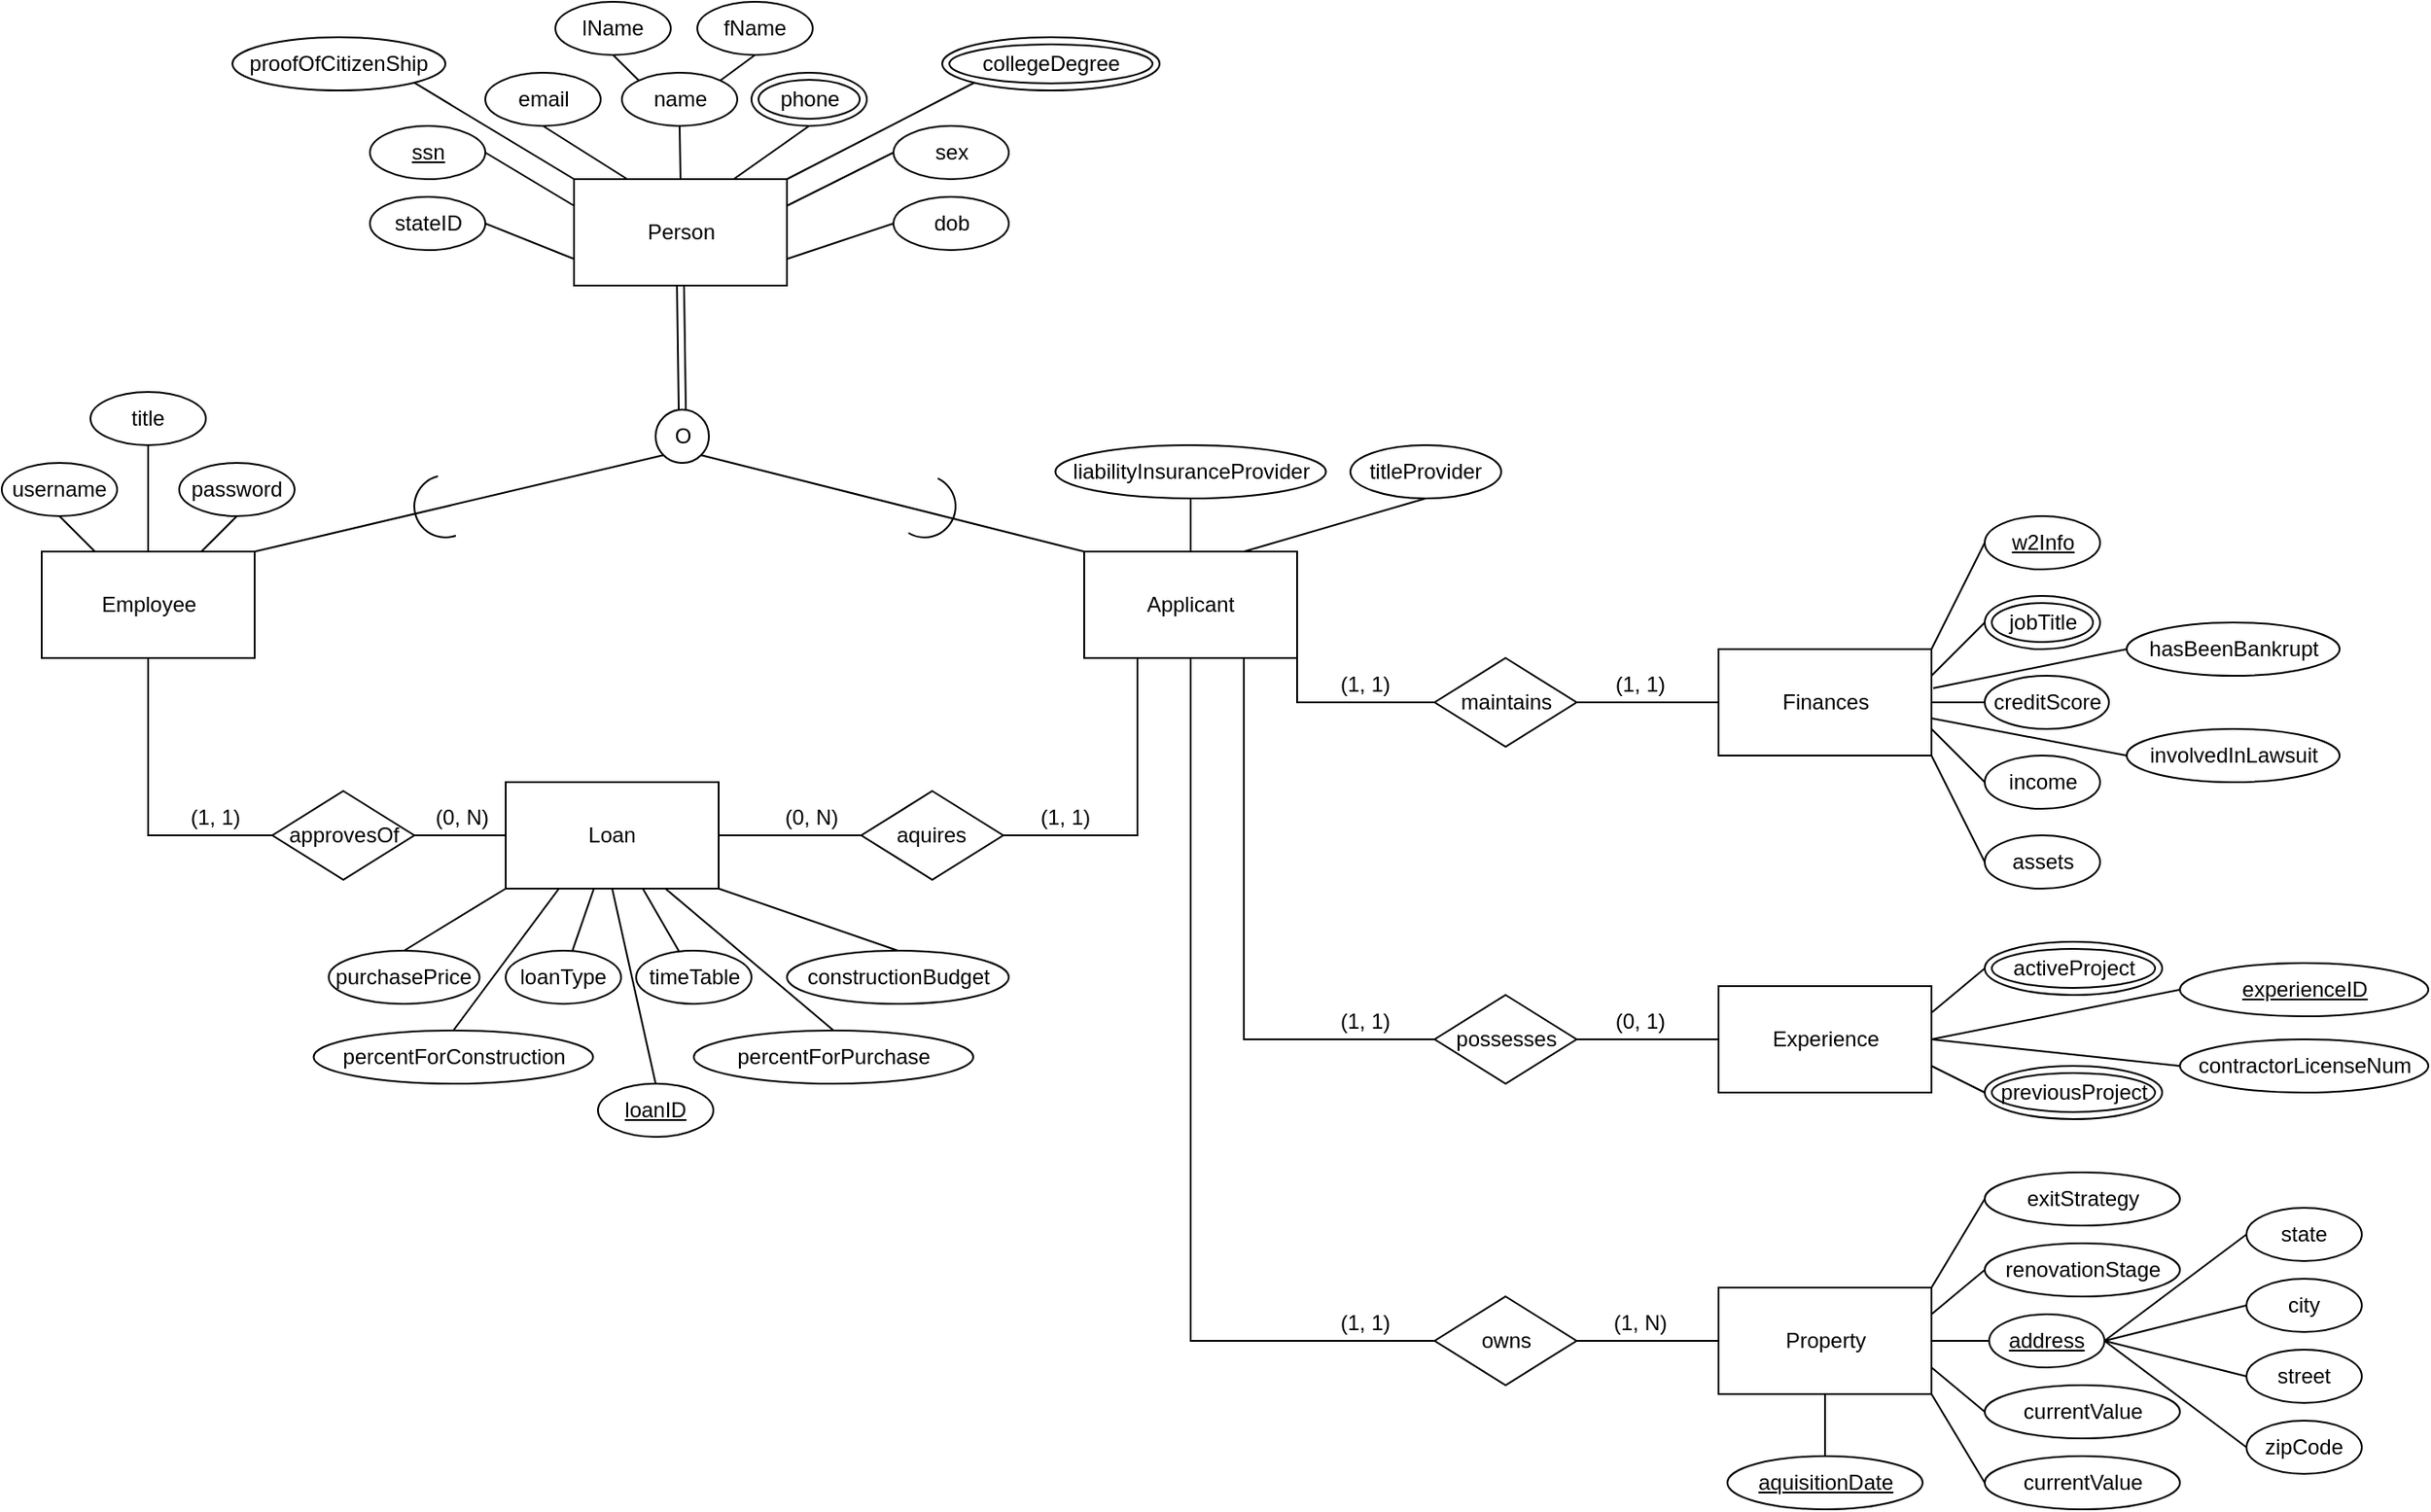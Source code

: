 <mxfile version="12.6.5" type="device"><diagram id="0ISIV3tAQ-4SLGQ3nrtp" name="Page-1"><mxGraphModel dx="1502" dy="636" grid="1" gridSize="10" guides="1" tooltips="1" connect="1" arrows="1" fold="1" page="0" pageScale="1" pageWidth="850" pageHeight="1100" math="0" shadow="0"><root><mxCell id="0"/><mxCell id="1" parent="0"/><mxCell id="agt875AU793dhw9RPPnw-32" style="edgeStyle=none;rounded=0;orthogonalLoop=1;jettySize=auto;html=1;exitX=0.5;exitY=1;exitDx=0;exitDy=0;entryX=0.5;entryY=0;entryDx=0;entryDy=0;endArrow=none;endFill=0;shape=link;" parent="1" source="agt875AU793dhw9RPPnw-1" target="agt875AU793dhw9RPPnw-30" edge="1"><mxGeometry relative="1" as="geometry"/></mxCell><mxCell id="agt875AU793dhw9RPPnw-1" value="Person" style="rounded=0;whiteSpace=wrap;html=1;" parent="1" vertex="1"><mxGeometry x="202.5" y="190" width="120" height="60" as="geometry"/></mxCell><mxCell id="agt875AU793dhw9RPPnw-6" style="rounded=0;orthogonalLoop=1;jettySize=auto;html=1;exitX=0.5;exitY=1;exitDx=0;exitDy=0;entryX=0.5;entryY=0;entryDx=0;entryDy=0;endArrow=none;endFill=0;" parent="1" source="agt875AU793dhw9RPPnw-2" target="agt875AU793dhw9RPPnw-1" edge="1"><mxGeometry relative="1" as="geometry"/></mxCell><mxCell id="agt875AU793dhw9RPPnw-2" value="name" style="ellipse;whiteSpace=wrap;html=1;" parent="1" vertex="1"><mxGeometry x="229.5" y="130" width="65" height="30" as="geometry"/></mxCell><mxCell id="agt875AU793dhw9RPPnw-8" style="edgeStyle=none;rounded=0;orthogonalLoop=1;jettySize=auto;html=1;exitX=0.5;exitY=1;exitDx=0;exitDy=0;entryX=1;entryY=0;entryDx=0;entryDy=0;endArrow=none;endFill=0;" parent="1" source="agt875AU793dhw9RPPnw-3" target="agt875AU793dhw9RPPnw-2" edge="1"><mxGeometry relative="1" as="geometry"/></mxCell><mxCell id="agt875AU793dhw9RPPnw-3" value="fName" style="ellipse;whiteSpace=wrap;html=1;" parent="1" vertex="1"><mxGeometry x="272" y="90" width="65" height="30" as="geometry"/></mxCell><mxCell id="agt875AU793dhw9RPPnw-7" style="edgeStyle=none;rounded=0;orthogonalLoop=1;jettySize=auto;html=1;exitX=0.5;exitY=1;exitDx=0;exitDy=0;entryX=0;entryY=0;entryDx=0;entryDy=0;endArrow=none;endFill=0;" parent="1" source="agt875AU793dhw9RPPnw-5" target="agt875AU793dhw9RPPnw-2" edge="1"><mxGeometry relative="1" as="geometry"/></mxCell><mxCell id="agt875AU793dhw9RPPnw-5" value="lName" style="ellipse;whiteSpace=wrap;html=1;" parent="1" vertex="1"><mxGeometry x="192" y="90" width="65" height="30" as="geometry"/></mxCell><mxCell id="agt875AU793dhw9RPPnw-24" style="edgeStyle=none;rounded=0;orthogonalLoop=1;jettySize=auto;html=1;exitX=0.5;exitY=1;exitDx=0;exitDy=0;entryX=0.25;entryY=0;entryDx=0;entryDy=0;endArrow=none;endFill=0;" parent="1" source="agt875AU793dhw9RPPnw-9" target="agt875AU793dhw9RPPnw-1" edge="1"><mxGeometry relative="1" as="geometry"/></mxCell><mxCell id="agt875AU793dhw9RPPnw-9" value="email" style="ellipse;whiteSpace=wrap;html=1;" parent="1" vertex="1"><mxGeometry x="152.5" y="130" width="65" height="30" as="geometry"/></mxCell><mxCell id="agt875AU793dhw9RPPnw-23" style="edgeStyle=none;rounded=0;orthogonalLoop=1;jettySize=auto;html=1;exitX=0.5;exitY=1;exitDx=0;exitDy=0;entryX=0.75;entryY=0;entryDx=0;entryDy=0;endArrow=none;endFill=0;" parent="1" source="agt875AU793dhw9RPPnw-10" target="agt875AU793dhw9RPPnw-1" edge="1"><mxGeometry relative="1" as="geometry"/></mxCell><mxCell id="agt875AU793dhw9RPPnw-10" value="phone" style="ellipse;shape=doubleEllipse;whiteSpace=wrap;html=1;" parent="1" vertex="1"><mxGeometry x="302.5" y="130" width="65" height="30" as="geometry"/></mxCell><mxCell id="agt875AU793dhw9RPPnw-27" style="edgeStyle=none;rounded=0;orthogonalLoop=1;jettySize=auto;html=1;exitX=0;exitY=0.5;exitDx=0;exitDy=0;entryX=1;entryY=0.25;entryDx=0;entryDy=0;endArrow=none;endFill=0;" parent="1" source="agt875AU793dhw9RPPnw-11" target="agt875AU793dhw9RPPnw-1" edge="1"><mxGeometry relative="1" as="geometry"/></mxCell><mxCell id="agt875AU793dhw9RPPnw-11" value="sex" style="ellipse;whiteSpace=wrap;html=1;" parent="1" vertex="1"><mxGeometry x="382.5" y="160" width="65" height="30" as="geometry"/></mxCell><mxCell id="agt875AU793dhw9RPPnw-25" style="edgeStyle=none;rounded=0;orthogonalLoop=1;jettySize=auto;html=1;exitX=1;exitY=0.5;exitDx=0;exitDy=0;entryX=0;entryY=0.25;entryDx=0;entryDy=0;endArrow=none;endFill=0;" parent="1" source="agt875AU793dhw9RPPnw-13" target="agt875AU793dhw9RPPnw-1" edge="1"><mxGeometry relative="1" as="geometry"/></mxCell><mxCell id="agt875AU793dhw9RPPnw-13" value="&lt;u&gt;ssn&lt;/u&gt;" style="ellipse;whiteSpace=wrap;html=1;" parent="1" vertex="1"><mxGeometry x="87.5" y="160" width="65" height="30" as="geometry"/></mxCell><mxCell id="agt875AU793dhw9RPPnw-26" style="edgeStyle=none;rounded=0;orthogonalLoop=1;jettySize=auto;html=1;exitX=1;exitY=0.5;exitDx=0;exitDy=0;entryX=0;entryY=0.75;entryDx=0;entryDy=0;endArrow=none;endFill=0;" parent="1" source="agt875AU793dhw9RPPnw-14" target="agt875AU793dhw9RPPnw-1" edge="1"><mxGeometry relative="1" as="geometry"/></mxCell><mxCell id="agt875AU793dhw9RPPnw-14" value="stateID" style="ellipse;whiteSpace=wrap;html=1;" parent="1" vertex="1"><mxGeometry x="87.5" y="200" width="65" height="30" as="geometry"/></mxCell><mxCell id="agt875AU793dhw9RPPnw-28" style="edgeStyle=none;rounded=0;orthogonalLoop=1;jettySize=auto;html=1;exitX=0;exitY=0.5;exitDx=0;exitDy=0;entryX=1;entryY=0.75;entryDx=0;entryDy=0;endArrow=none;endFill=0;" parent="1" source="agt875AU793dhw9RPPnw-17" target="agt875AU793dhw9RPPnw-1" edge="1"><mxGeometry relative="1" as="geometry"/></mxCell><mxCell id="agt875AU793dhw9RPPnw-17" value="dob" style="ellipse;whiteSpace=wrap;html=1;" parent="1" vertex="1"><mxGeometry x="382.5" y="200" width="65" height="30" as="geometry"/></mxCell><mxCell id="agt875AU793dhw9RPPnw-21" style="edgeStyle=none;rounded=0;orthogonalLoop=1;jettySize=auto;html=1;exitX=1;exitY=1;exitDx=0;exitDy=0;entryX=0;entryY=0;entryDx=0;entryDy=0;endArrow=none;endFill=0;" parent="1" source="agt875AU793dhw9RPPnw-18" target="agt875AU793dhw9RPPnw-1" edge="1"><mxGeometry relative="1" as="geometry"/></mxCell><mxCell id="agt875AU793dhw9RPPnw-18" value="proofOfCitizenShip" style="ellipse;whiteSpace=wrap;html=1;" parent="1" vertex="1"><mxGeometry x="10" y="110" width="120" height="30" as="geometry"/></mxCell><mxCell id="agt875AU793dhw9RPPnw-22" style="edgeStyle=none;rounded=0;orthogonalLoop=1;jettySize=auto;html=1;exitX=0;exitY=1;exitDx=0;exitDy=0;entryX=1;entryY=0;entryDx=0;entryDy=0;endArrow=none;endFill=0;" parent="1" source="agt875AU793dhw9RPPnw-19" target="agt875AU793dhw9RPPnw-1" edge="1"><mxGeometry relative="1" as="geometry"/></mxCell><mxCell id="agt875AU793dhw9RPPnw-19" value="collegeDegree" style="ellipse;shape=doubleEllipse;whiteSpace=wrap;html=1;" parent="1" vertex="1"><mxGeometry x="410" y="110" width="122.5" height="30" as="geometry"/></mxCell><mxCell id="agt875AU793dhw9RPPnw-35" style="edgeStyle=none;rounded=0;orthogonalLoop=1;jettySize=auto;html=1;exitX=0;exitY=1;exitDx=0;exitDy=0;entryX=1;entryY=0;entryDx=0;entryDy=0;endArrow=none;endFill=0;" parent="1" source="agt875AU793dhw9RPPnw-30" target="agt875AU793dhw9RPPnw-34" edge="1"><mxGeometry relative="1" as="geometry"/></mxCell><mxCell id="agt875AU793dhw9RPPnw-36" style="edgeStyle=none;rounded=0;orthogonalLoop=1;jettySize=auto;html=1;exitX=1;exitY=1;exitDx=0;exitDy=0;entryX=0;entryY=0;entryDx=0;entryDy=0;endArrow=none;endFill=0;" parent="1" source="agt875AU793dhw9RPPnw-30" target="agt875AU793dhw9RPPnw-33" edge="1"><mxGeometry relative="1" as="geometry"/></mxCell><mxCell id="agt875AU793dhw9RPPnw-30" value="O" style="ellipse;whiteSpace=wrap;html=1;aspect=fixed;" parent="1" vertex="1"><mxGeometry x="248.5" y="320" width="30" height="30" as="geometry"/></mxCell><mxCell id="agt875AU793dhw9RPPnw-80" style="edgeStyle=orthogonalEdgeStyle;rounded=0;orthogonalLoop=1;jettySize=auto;html=1;exitX=1;exitY=1;exitDx=0;exitDy=0;entryX=0;entryY=0.5;entryDx=0;entryDy=0;endArrow=none;endFill=0;" parent="1" source="agt875AU793dhw9RPPnw-33" target="agt875AU793dhw9RPPnw-56" edge="1"><mxGeometry relative="1" as="geometry"/></mxCell><mxCell id="agt875AU793dhw9RPPnw-81" style="edgeStyle=orthogonalEdgeStyle;rounded=0;orthogonalLoop=1;jettySize=auto;html=1;exitX=0.75;exitY=1;exitDx=0;exitDy=0;entryX=0;entryY=0.5;entryDx=0;entryDy=0;endArrow=none;endFill=0;" parent="1" source="agt875AU793dhw9RPPnw-33" target="agt875AU793dhw9RPPnw-67" edge="1"><mxGeometry relative="1" as="geometry"/></mxCell><mxCell id="agt875AU793dhw9RPPnw-82" style="edgeStyle=orthogonalEdgeStyle;rounded=0;orthogonalLoop=1;jettySize=auto;html=1;exitX=0.5;exitY=1;exitDx=0;exitDy=0;entryX=0;entryY=0.5;entryDx=0;entryDy=0;endArrow=none;endFill=0;" parent="1" source="agt875AU793dhw9RPPnw-33" target="agt875AU793dhw9RPPnw-68" edge="1"><mxGeometry relative="1" as="geometry"/></mxCell><mxCell id="agt875AU793dhw9RPPnw-33" value="Applicant" style="rounded=0;whiteSpace=wrap;html=1;" parent="1" vertex="1"><mxGeometry x="490" y="400" width="120" height="60" as="geometry"/></mxCell><mxCell id="KtansRr-cqI1GEoXaeTs-135" style="edgeStyle=orthogonalEdgeStyle;rounded=0;orthogonalLoop=1;jettySize=auto;html=1;exitX=0.5;exitY=1;exitDx=0;exitDy=0;entryX=0;entryY=0.5;entryDx=0;entryDy=0;endArrow=none;endFill=0;" edge="1" parent="1" source="agt875AU793dhw9RPPnw-34" target="KtansRr-cqI1GEoXaeTs-54"><mxGeometry relative="1" as="geometry"/></mxCell><mxCell id="agt875AU793dhw9RPPnw-34" value="Employee" style="rounded=0;whiteSpace=wrap;html=1;" parent="1" vertex="1"><mxGeometry x="-97.5" y="400" width="120" height="60" as="geometry"/></mxCell><mxCell id="agt875AU793dhw9RPPnw-47" style="edgeStyle=none;rounded=0;orthogonalLoop=1;jettySize=auto;html=1;exitX=0.5;exitY=1;exitDx=0;exitDy=0;entryX=0.25;entryY=0;entryDx=0;entryDy=0;endArrow=none;endFill=0;" parent="1" source="agt875AU793dhw9RPPnw-45" target="agt875AU793dhw9RPPnw-34" edge="1"><mxGeometry relative="1" as="geometry"/></mxCell><mxCell id="agt875AU793dhw9RPPnw-45" value="username" style="ellipse;whiteSpace=wrap;html=1;" parent="1" vertex="1"><mxGeometry x="-120" y="350" width="65" height="30" as="geometry"/></mxCell><mxCell id="agt875AU793dhw9RPPnw-48" style="edgeStyle=none;rounded=0;orthogonalLoop=1;jettySize=auto;html=1;exitX=0.5;exitY=1;exitDx=0;exitDy=0;entryX=0.75;entryY=0;entryDx=0;entryDy=0;endArrow=none;endFill=0;" parent="1" source="agt875AU793dhw9RPPnw-46" target="agt875AU793dhw9RPPnw-34" edge="1"><mxGeometry relative="1" as="geometry"/></mxCell><mxCell id="agt875AU793dhw9RPPnw-46" value="password" style="ellipse;whiteSpace=wrap;html=1;" parent="1" vertex="1"><mxGeometry x="-20" y="350" width="65" height="30" as="geometry"/></mxCell><mxCell id="agt875AU793dhw9RPPnw-50" style="edgeStyle=none;rounded=0;orthogonalLoop=1;jettySize=auto;html=1;exitX=0.5;exitY=1;exitDx=0;exitDy=0;entryX=0.5;entryY=0;entryDx=0;entryDy=0;endArrow=none;endFill=0;" parent="1" source="agt875AU793dhw9RPPnw-49" target="agt875AU793dhw9RPPnw-34" edge="1"><mxGeometry relative="1" as="geometry"/></mxCell><mxCell id="agt875AU793dhw9RPPnw-49" value="title" style="ellipse;whiteSpace=wrap;html=1;" parent="1" vertex="1"><mxGeometry x="-70" y="310" width="65" height="30" as="geometry"/></mxCell><mxCell id="agt875AU793dhw9RPPnw-52" value="Finances" style="rounded=0;whiteSpace=wrap;html=1;" parent="1" vertex="1"><mxGeometry x="847.5" y="455" width="120" height="60" as="geometry"/></mxCell><mxCell id="agt875AU793dhw9RPPnw-86" style="rounded=0;orthogonalLoop=1;jettySize=auto;html=1;exitX=1;exitY=0.5;exitDx=0;exitDy=0;entryX=0;entryY=0.5;entryDx=0;entryDy=0;endArrow=none;endFill=0;" parent="1" source="agt875AU793dhw9RPPnw-56" target="agt875AU793dhw9RPPnw-52" edge="1"><mxGeometry relative="1" as="geometry"/></mxCell><mxCell id="agt875AU793dhw9RPPnw-56" value="maintains" style="rhombus;whiteSpace=wrap;html=1;" parent="1" vertex="1"><mxGeometry x="687.5" y="460" width="80" height="50" as="geometry"/></mxCell><mxCell id="agt875AU793dhw9RPPnw-87" style="rounded=0;orthogonalLoop=1;jettySize=auto;html=1;exitX=1;exitY=0.5;exitDx=0;exitDy=0;entryX=0;entryY=0.5;entryDx=0;entryDy=0;endArrow=none;endFill=0;" parent="1" source="agt875AU793dhw9RPPnw-67" target="agt875AU793dhw9RPPnw-71" edge="1"><mxGeometry relative="1" as="geometry"/></mxCell><mxCell id="agt875AU793dhw9RPPnw-67" value="possesses" style="rhombus;whiteSpace=wrap;html=1;" parent="1" vertex="1"><mxGeometry x="687.5" y="650" width="80" height="50" as="geometry"/></mxCell><mxCell id="agt875AU793dhw9RPPnw-88" style="rounded=0;orthogonalLoop=1;jettySize=auto;html=1;exitX=1;exitY=0.5;exitDx=0;exitDy=0;entryX=0;entryY=0.5;entryDx=0;entryDy=0;endArrow=none;endFill=0;" parent="1" source="agt875AU793dhw9RPPnw-68" target="agt875AU793dhw9RPPnw-72" edge="1"><mxGeometry relative="1" as="geometry"/></mxCell><mxCell id="agt875AU793dhw9RPPnw-68" value="owns" style="rhombus;whiteSpace=wrap;html=1;" parent="1" vertex="1"><mxGeometry x="687.5" y="820" width="80" height="50" as="geometry"/></mxCell><mxCell id="KtansRr-cqI1GEoXaeTs-47" style="edgeStyle=orthogonalEdgeStyle;rounded=0;orthogonalLoop=1;jettySize=auto;html=1;exitX=1;exitY=0.5;exitDx=0;exitDy=0;entryX=0.25;entryY=1;entryDx=0;entryDy=0;endArrow=none;endFill=0;" edge="1" parent="1" source="agt875AU793dhw9RPPnw-69" target="agt875AU793dhw9RPPnw-33"><mxGeometry relative="1" as="geometry"/></mxCell><mxCell id="KtansRr-cqI1GEoXaeTs-97" style="edgeStyle=none;rounded=0;orthogonalLoop=1;jettySize=auto;html=1;exitX=0;exitY=0.5;exitDx=0;exitDy=0;entryX=1;entryY=0.5;entryDx=0;entryDy=0;endArrow=none;endFill=0;" edge="1" parent="1" source="agt875AU793dhw9RPPnw-69" target="agt875AU793dhw9RPPnw-73"><mxGeometry relative="1" as="geometry"/></mxCell><mxCell id="agt875AU793dhw9RPPnw-69" value="aquires" style="rhombus;whiteSpace=wrap;html=1;" parent="1" vertex="1"><mxGeometry x="364.38" y="535" width="80" height="50" as="geometry"/></mxCell><mxCell id="agt875AU793dhw9RPPnw-71" value="Experience" style="rounded=0;whiteSpace=wrap;html=1;" parent="1" vertex="1"><mxGeometry x="847.5" y="645" width="120" height="60" as="geometry"/></mxCell><mxCell id="agt875AU793dhw9RPPnw-72" value="Property" style="rounded=0;whiteSpace=wrap;html=1;" parent="1" vertex="1"><mxGeometry x="847.5" y="815" width="120" height="60" as="geometry"/></mxCell><mxCell id="KtansRr-cqI1GEoXaeTs-98" style="edgeStyle=none;rounded=0;orthogonalLoop=1;jettySize=auto;html=1;exitX=0;exitY=0.5;exitDx=0;exitDy=0;entryX=1;entryY=0.5;entryDx=0;entryDy=0;endArrow=none;endFill=0;" edge="1" parent="1" source="agt875AU793dhw9RPPnw-73" target="KtansRr-cqI1GEoXaeTs-54"><mxGeometry relative="1" as="geometry"/></mxCell><mxCell id="agt875AU793dhw9RPPnw-73" value="Loan" style="rounded=0;whiteSpace=wrap;html=1;" parent="1" vertex="1"><mxGeometry x="164" y="530" width="120" height="60" as="geometry"/></mxCell><mxCell id="KtansRr-cqI1GEoXaeTs-12" style="edgeStyle=none;rounded=0;orthogonalLoop=1;jettySize=auto;html=1;exitX=0;exitY=0.5;exitDx=0;exitDy=0;entryX=1;entryY=0.75;entryDx=0;entryDy=0;endArrow=none;endFill=0;" edge="1" parent="1" source="KtansRr-cqI1GEoXaeTs-2" target="agt875AU793dhw9RPPnw-52"><mxGeometry relative="1" as="geometry"/></mxCell><mxCell id="KtansRr-cqI1GEoXaeTs-2" value="income" style="ellipse;whiteSpace=wrap;html=1;" vertex="1" parent="1"><mxGeometry x="997.5" y="515" width="65" height="30" as="geometry"/></mxCell><mxCell id="KtansRr-cqI1GEoXaeTs-11" style="edgeStyle=none;rounded=0;orthogonalLoop=1;jettySize=auto;html=1;exitX=0;exitY=0.5;exitDx=0;exitDy=0;entryX=1;entryY=0.5;entryDx=0;entryDy=0;endArrow=none;endFill=0;" edge="1" parent="1" source="KtansRr-cqI1GEoXaeTs-3" target="agt875AU793dhw9RPPnw-52"><mxGeometry relative="1" as="geometry"/></mxCell><mxCell id="KtansRr-cqI1GEoXaeTs-3" value="creditScore" style="ellipse;whiteSpace=wrap;html=1;" vertex="1" parent="1"><mxGeometry x="997.5" y="470" width="70" height="30" as="geometry"/></mxCell><mxCell id="KtansRr-cqI1GEoXaeTs-9" style="rounded=0;orthogonalLoop=1;jettySize=auto;html=1;exitX=0;exitY=0.5;exitDx=0;exitDy=0;entryX=1;entryY=0;entryDx=0;entryDy=0;endArrow=none;endFill=0;" edge="1" parent="1" source="KtansRr-cqI1GEoXaeTs-4" target="agt875AU793dhw9RPPnw-52"><mxGeometry relative="1" as="geometry"/></mxCell><mxCell id="KtansRr-cqI1GEoXaeTs-4" value="&lt;u&gt;w2Info&lt;/u&gt;" style="ellipse;whiteSpace=wrap;html=1;" vertex="1" parent="1"><mxGeometry x="997.5" y="380" width="65" height="30" as="geometry"/></mxCell><mxCell id="KtansRr-cqI1GEoXaeTs-13" style="edgeStyle=none;rounded=0;orthogonalLoop=1;jettySize=auto;html=1;exitX=0;exitY=0.5;exitDx=0;exitDy=0;entryX=1;entryY=1;entryDx=0;entryDy=0;endArrow=none;endFill=0;" edge="1" parent="1" source="KtansRr-cqI1GEoXaeTs-5" target="agt875AU793dhw9RPPnw-52"><mxGeometry relative="1" as="geometry"/></mxCell><mxCell id="KtansRr-cqI1GEoXaeTs-5" value="assets" style="ellipse;whiteSpace=wrap;html=1;" vertex="1" parent="1"><mxGeometry x="997.5" y="560" width="65" height="30" as="geometry"/></mxCell><mxCell id="KtansRr-cqI1GEoXaeTs-10" style="edgeStyle=none;rounded=0;orthogonalLoop=1;jettySize=auto;html=1;exitX=0;exitY=0.5;exitDx=0;exitDy=0;entryX=1;entryY=0.25;entryDx=0;entryDy=0;endArrow=none;endFill=0;" edge="1" parent="1" source="KtansRr-cqI1GEoXaeTs-6" target="agt875AU793dhw9RPPnw-52"><mxGeometry relative="1" as="geometry"/></mxCell><mxCell id="KtansRr-cqI1GEoXaeTs-6" value="jobTitle" style="ellipse;shape=doubleEllipse;whiteSpace=wrap;html=1;" vertex="1" parent="1"><mxGeometry x="997.5" y="425" width="65" height="30" as="geometry"/></mxCell><mxCell id="KtansRr-cqI1GEoXaeTs-14" style="edgeStyle=none;rounded=0;orthogonalLoop=1;jettySize=auto;html=1;exitX=0;exitY=0.5;exitDx=0;exitDy=0;entryX=1.008;entryY=0.367;entryDx=0;entryDy=0;entryPerimeter=0;endArrow=none;endFill=0;" edge="1" parent="1" source="KtansRr-cqI1GEoXaeTs-7" target="agt875AU793dhw9RPPnw-52"><mxGeometry relative="1" as="geometry"/></mxCell><mxCell id="KtansRr-cqI1GEoXaeTs-7" value="hasBeenBankrupt" style="ellipse;whiteSpace=wrap;html=1;" vertex="1" parent="1"><mxGeometry x="1077.5" y="440" width="120" height="30" as="geometry"/></mxCell><mxCell id="KtansRr-cqI1GEoXaeTs-15" style="edgeStyle=none;rounded=0;orthogonalLoop=1;jettySize=auto;html=1;exitX=0;exitY=0.5;exitDx=0;exitDy=0;entryX=1;entryY=0.65;entryDx=0;entryDy=0;entryPerimeter=0;endArrow=none;endFill=0;" edge="1" parent="1" source="KtansRr-cqI1GEoXaeTs-8" target="agt875AU793dhw9RPPnw-52"><mxGeometry relative="1" as="geometry"/></mxCell><mxCell id="KtansRr-cqI1GEoXaeTs-8" value="involvedInLawsuit" style="ellipse;whiteSpace=wrap;html=1;" vertex="1" parent="1"><mxGeometry x="1077.5" y="500" width="120" height="30" as="geometry"/></mxCell><mxCell id="KtansRr-cqI1GEoXaeTs-23" style="edgeStyle=none;rounded=0;orthogonalLoop=1;jettySize=auto;html=1;exitX=0;exitY=0.5;exitDx=0;exitDy=0;entryX=1;entryY=0.5;entryDx=0;entryDy=0;endArrow=none;endFill=0;" edge="1" parent="1" source="KtansRr-cqI1GEoXaeTs-20" target="agt875AU793dhw9RPPnw-71"><mxGeometry relative="1" as="geometry"/></mxCell><mxCell id="KtansRr-cqI1GEoXaeTs-20" value="contractorLicenseNum" style="ellipse;whiteSpace=wrap;html=1;" vertex="1" parent="1"><mxGeometry x="1107.5" y="675" width="140" height="30" as="geometry"/></mxCell><mxCell id="KtansRr-cqI1GEoXaeTs-30" style="edgeStyle=none;rounded=0;orthogonalLoop=1;jettySize=auto;html=1;exitX=0;exitY=0.5;exitDx=0;exitDy=0;entryX=1;entryY=0.5;entryDx=0;entryDy=0;endArrow=none;endFill=0;" edge="1" parent="1" source="KtansRr-cqI1GEoXaeTs-24" target="agt875AU793dhw9RPPnw-72"><mxGeometry relative="1" as="geometry"/></mxCell><mxCell id="KtansRr-cqI1GEoXaeTs-24" value="&lt;u&gt;address&lt;/u&gt;" style="ellipse;whiteSpace=wrap;html=1;" vertex="1" parent="1"><mxGeometry x="1000" y="830" width="65" height="30" as="geometry"/></mxCell><mxCell id="KtansRr-cqI1GEoXaeTs-33" style="edgeStyle=none;rounded=0;orthogonalLoop=1;jettySize=auto;html=1;exitX=0;exitY=0.5;exitDx=0;exitDy=0;entryX=1;entryY=0.25;entryDx=0;entryDy=0;endArrow=none;endFill=0;" edge="1" parent="1" source="KtansRr-cqI1GEoXaeTs-25" target="agt875AU793dhw9RPPnw-72"><mxGeometry relative="1" as="geometry"/></mxCell><mxCell id="KtansRr-cqI1GEoXaeTs-25" value="renovationStage" style="ellipse;whiteSpace=wrap;html=1;" vertex="1" parent="1"><mxGeometry x="997.5" y="790" width="110" height="30" as="geometry"/></mxCell><mxCell id="KtansRr-cqI1GEoXaeTs-29" style="edgeStyle=none;rounded=0;orthogonalLoop=1;jettySize=auto;html=1;exitX=0;exitY=0.5;exitDx=0;exitDy=0;entryX=1;entryY=0;entryDx=0;entryDy=0;endArrow=none;endFill=0;" edge="1" parent="1" source="KtansRr-cqI1GEoXaeTs-26" target="agt875AU793dhw9RPPnw-72"><mxGeometry relative="1" as="geometry"/></mxCell><mxCell id="KtansRr-cqI1GEoXaeTs-26" value="exitStrategy" style="ellipse;whiteSpace=wrap;html=1;" vertex="1" parent="1"><mxGeometry x="997.5" y="750" width="110" height="30" as="geometry"/></mxCell><mxCell id="KtansRr-cqI1GEoXaeTs-32" style="edgeStyle=none;rounded=0;orthogonalLoop=1;jettySize=auto;html=1;exitX=0;exitY=0.5;exitDx=0;exitDy=0;entryX=1;entryY=0.75;entryDx=0;entryDy=0;endArrow=none;endFill=0;" edge="1" parent="1" source="KtansRr-cqI1GEoXaeTs-27" target="agt875AU793dhw9RPPnw-72"><mxGeometry relative="1" as="geometry"/></mxCell><mxCell id="KtansRr-cqI1GEoXaeTs-27" value="currentValue" style="ellipse;whiteSpace=wrap;html=1;" vertex="1" parent="1"><mxGeometry x="997.5" y="870" width="110" height="30" as="geometry"/></mxCell><mxCell id="KtansRr-cqI1GEoXaeTs-31" style="edgeStyle=none;rounded=0;orthogonalLoop=1;jettySize=auto;html=1;exitX=0;exitY=0.5;exitDx=0;exitDy=0;entryX=1;entryY=1;entryDx=0;entryDy=0;endArrow=none;endFill=0;" edge="1" parent="1" source="KtansRr-cqI1GEoXaeTs-28" target="agt875AU793dhw9RPPnw-72"><mxGeometry relative="1" as="geometry"/></mxCell><mxCell id="KtansRr-cqI1GEoXaeTs-28" value="currentValue" style="ellipse;whiteSpace=wrap;html=1;" vertex="1" parent="1"><mxGeometry x="997.5" y="910" width="110" height="30" as="geometry"/></mxCell><mxCell id="KtansRr-cqI1GEoXaeTs-111" style="edgeStyle=none;rounded=0;orthogonalLoop=1;jettySize=auto;html=1;exitX=0;exitY=0.5;exitDx=0;exitDy=0;endArrow=none;endFill=0;entryX=1;entryY=0.5;entryDx=0;entryDy=0;" edge="1" parent="1" source="KtansRr-cqI1GEoXaeTs-35" target="KtansRr-cqI1GEoXaeTs-24"><mxGeometry relative="1" as="geometry"><mxPoint x="1097.5" y="850" as="targetPoint"/></mxGeometry></mxCell><mxCell id="KtansRr-cqI1GEoXaeTs-35" value="city" style="ellipse;whiteSpace=wrap;html=1;" vertex="1" parent="1"><mxGeometry x="1145" y="810" width="65" height="30" as="geometry"/></mxCell><mxCell id="KtansRr-cqI1GEoXaeTs-110" style="edgeStyle=none;rounded=0;orthogonalLoop=1;jettySize=auto;html=1;exitX=0;exitY=0.5;exitDx=0;exitDy=0;entryX=1;entryY=0.5;entryDx=0;entryDy=0;endArrow=none;endFill=0;" edge="1" parent="1" source="KtansRr-cqI1GEoXaeTs-36" target="KtansRr-cqI1GEoXaeTs-24"><mxGeometry relative="1" as="geometry"/></mxCell><mxCell id="KtansRr-cqI1GEoXaeTs-36" value="state" style="ellipse;whiteSpace=wrap;html=1;" vertex="1" parent="1"><mxGeometry x="1145" y="770" width="65" height="30" as="geometry"/></mxCell><mxCell id="KtansRr-cqI1GEoXaeTs-113" style="edgeStyle=none;rounded=0;orthogonalLoop=1;jettySize=auto;html=1;exitX=0;exitY=0.5;exitDx=0;exitDy=0;entryX=1;entryY=0.5;entryDx=0;entryDy=0;endArrow=none;endFill=0;" edge="1" parent="1" source="KtansRr-cqI1GEoXaeTs-37" target="KtansRr-cqI1GEoXaeTs-24"><mxGeometry relative="1" as="geometry"/></mxCell><mxCell id="KtansRr-cqI1GEoXaeTs-37" value="zipCode" style="ellipse;whiteSpace=wrap;html=1;" vertex="1" parent="1"><mxGeometry x="1145" y="890" width="65" height="30" as="geometry"/></mxCell><mxCell id="KtansRr-cqI1GEoXaeTs-44" style="edgeStyle=none;rounded=0;orthogonalLoop=1;jettySize=auto;html=1;exitX=0;exitY=0.5;exitDx=0;exitDy=0;entryX=1;entryY=0.25;entryDx=0;entryDy=0;endArrow=none;endFill=0;" edge="1" parent="1" source="KtansRr-cqI1GEoXaeTs-42" target="agt875AU793dhw9RPPnw-71"><mxGeometry relative="1" as="geometry"/></mxCell><mxCell id="KtansRr-cqI1GEoXaeTs-42" value="activeProject" style="ellipse;shape=doubleEllipse;whiteSpace=wrap;html=1;" vertex="1" parent="1"><mxGeometry x="997.5" y="620" width="100" height="30" as="geometry"/></mxCell><mxCell id="KtansRr-cqI1GEoXaeTs-45" style="edgeStyle=none;rounded=0;orthogonalLoop=1;jettySize=auto;html=1;exitX=0;exitY=0.5;exitDx=0;exitDy=0;entryX=1;entryY=0.75;entryDx=0;entryDy=0;endArrow=none;endFill=0;" edge="1" parent="1" source="KtansRr-cqI1GEoXaeTs-43" target="agt875AU793dhw9RPPnw-71"><mxGeometry relative="1" as="geometry"/></mxCell><mxCell id="KtansRr-cqI1GEoXaeTs-43" value="previousProject" style="ellipse;shape=doubleEllipse;whiteSpace=wrap;html=1;" vertex="1" parent="1"><mxGeometry x="997.5" y="690" width="100" height="30" as="geometry"/></mxCell><mxCell id="KtansRr-cqI1GEoXaeTs-54" value="approvesOf" style="rhombus;whiteSpace=wrap;html=1;" vertex="1" parent="1"><mxGeometry x="32.5" y="535" width="80" height="50" as="geometry"/></mxCell><mxCell id="KtansRr-cqI1GEoXaeTs-104" value="" style="edgeStyle=none;rounded=0;orthogonalLoop=1;jettySize=auto;html=1;endArrow=none;endFill=0;" edge="1" parent="1" source="KtansRr-cqI1GEoXaeTs-63" target="agt875AU793dhw9RPPnw-73"><mxGeometry relative="1" as="geometry"/></mxCell><mxCell id="KtansRr-cqI1GEoXaeTs-63" value="loanType" style="ellipse;whiteSpace=wrap;html=1;" vertex="1" parent="1"><mxGeometry x="164" y="625" width="65" height="30" as="geometry"/></mxCell><mxCell id="KtansRr-cqI1GEoXaeTs-103" value="" style="edgeStyle=none;rounded=0;orthogonalLoop=1;jettySize=auto;html=1;endArrow=none;endFill=0;" edge="1" parent="1" source="KtansRr-cqI1GEoXaeTs-64" target="agt875AU793dhw9RPPnw-73"><mxGeometry relative="1" as="geometry"/></mxCell><mxCell id="KtansRr-cqI1GEoXaeTs-64" value="timeTable" style="ellipse;whiteSpace=wrap;html=1;" vertex="1" parent="1"><mxGeometry x="237.5" y="625" width="65" height="30" as="geometry"/></mxCell><mxCell id="KtansRr-cqI1GEoXaeTs-105" style="edgeStyle=none;rounded=0;orthogonalLoop=1;jettySize=auto;html=1;exitX=0.5;exitY=0;exitDx=0;exitDy=0;entryX=0;entryY=1;entryDx=0;entryDy=0;endArrow=none;endFill=0;" edge="1" parent="1" source="KtansRr-cqI1GEoXaeTs-67" target="agt875AU793dhw9RPPnw-73"><mxGeometry relative="1" as="geometry"/></mxCell><mxCell id="KtansRr-cqI1GEoXaeTs-67" value="purchasePrice" style="ellipse;whiteSpace=wrap;html=1;" vertex="1" parent="1"><mxGeometry x="64.25" y="625" width="85" height="30" as="geometry"/></mxCell><mxCell id="KtansRr-cqI1GEoXaeTs-102" style="edgeStyle=none;rounded=0;orthogonalLoop=1;jettySize=auto;html=1;exitX=0.5;exitY=0;exitDx=0;exitDy=0;entryX=1;entryY=1;entryDx=0;entryDy=0;endArrow=none;endFill=0;" edge="1" parent="1" source="KtansRr-cqI1GEoXaeTs-68" target="agt875AU793dhw9RPPnw-73"><mxGeometry relative="1" as="geometry"/></mxCell><mxCell id="KtansRr-cqI1GEoXaeTs-68" value="constructionBudget" style="ellipse;whiteSpace=wrap;html=1;" vertex="1" parent="1"><mxGeometry x="322.5" y="625" width="125" height="30" as="geometry"/></mxCell><mxCell id="KtansRr-cqI1GEoXaeTs-106" style="edgeStyle=none;rounded=0;orthogonalLoop=1;jettySize=auto;html=1;exitX=0.5;exitY=0;exitDx=0;exitDy=0;entryX=0.25;entryY=1;entryDx=0;entryDy=0;endArrow=none;endFill=0;" edge="1" parent="1" source="KtansRr-cqI1GEoXaeTs-76" target="agt875AU793dhw9RPPnw-73"><mxGeometry relative="1" as="geometry"/></mxCell><mxCell id="KtansRr-cqI1GEoXaeTs-76" value="percentForConstruction" style="ellipse;whiteSpace=wrap;html=1;" vertex="1" parent="1"><mxGeometry x="55.75" y="670" width="157.5" height="30" as="geometry"/></mxCell><mxCell id="KtansRr-cqI1GEoXaeTs-107" style="edgeStyle=none;rounded=0;orthogonalLoop=1;jettySize=auto;html=1;exitX=0.5;exitY=0;exitDx=0;exitDy=0;entryX=0.75;entryY=1;entryDx=0;entryDy=0;endArrow=none;endFill=0;" edge="1" parent="1" source="KtansRr-cqI1GEoXaeTs-78" target="agt875AU793dhw9RPPnw-73"><mxGeometry relative="1" as="geometry"/></mxCell><mxCell id="KtansRr-cqI1GEoXaeTs-78" value="percentForPurchase" style="ellipse;whiteSpace=wrap;html=1;" vertex="1" parent="1"><mxGeometry x="270" y="670" width="157.5" height="30" as="geometry"/></mxCell><mxCell id="KtansRr-cqI1GEoXaeTs-82" value="(1, 1)" style="text;html=1;align=center;verticalAlign=middle;resizable=0;points=[];autosize=1;" vertex="1" parent="1"><mxGeometry x="782.5" y="465" width="40" height="20" as="geometry"/></mxCell><mxCell id="KtansRr-cqI1GEoXaeTs-83" value="(1, 1)" style="text;html=1;align=center;verticalAlign=middle;resizable=0;points=[];autosize=1;" vertex="1" parent="1"><mxGeometry x="627.5" y="465" width="40" height="20" as="geometry"/></mxCell><mxCell id="KtansRr-cqI1GEoXaeTs-84" value="(0, 1)" style="text;html=1;align=center;verticalAlign=middle;resizable=0;points=[];autosize=1;" vertex="1" parent="1"><mxGeometry x="782.5" y="655" width="40" height="20" as="geometry"/></mxCell><mxCell id="KtansRr-cqI1GEoXaeTs-85" value="(1, 1)" style="text;html=1;align=center;verticalAlign=middle;resizable=0;points=[];autosize=1;" vertex="1" parent="1"><mxGeometry x="627.5" y="655" width="40" height="20" as="geometry"/></mxCell><mxCell id="KtansRr-cqI1GEoXaeTs-86" value="(1, N)" style="text;html=1;align=center;verticalAlign=middle;resizable=0;points=[];autosize=1;" vertex="1" parent="1"><mxGeometry x="777.5" y="825" width="50" height="20" as="geometry"/></mxCell><mxCell id="KtansRr-cqI1GEoXaeTs-87" value="(1, 1)" style="text;html=1;align=center;verticalAlign=middle;resizable=0;points=[];autosize=1;" vertex="1" parent="1"><mxGeometry x="627.5" y="825" width="40" height="20" as="geometry"/></mxCell><mxCell id="KtansRr-cqI1GEoXaeTs-92" value="(0, N)" style="text;html=1;align=center;verticalAlign=middle;resizable=0;points=[];autosize=1;" vertex="1" parent="1"><mxGeometry x="311" y="540" width="50" height="20" as="geometry"/></mxCell><mxCell id="KtansRr-cqI1GEoXaeTs-93" value="(1, 1)" style="text;html=1;align=center;verticalAlign=middle;resizable=0;points=[];autosize=1;" vertex="1" parent="1"><mxGeometry x="458.75" y="540" width="40" height="20" as="geometry"/></mxCell><mxCell id="KtansRr-cqI1GEoXaeTs-95" value="(1, 1)" style="text;html=1;align=center;verticalAlign=middle;resizable=0;points=[];autosize=1;" vertex="1" parent="1"><mxGeometry x="-20" y="540" width="40" height="20" as="geometry"/></mxCell><mxCell id="KtansRr-cqI1GEoXaeTs-99" value="(0, N)" style="text;html=1;align=center;verticalAlign=middle;resizable=0;points=[];autosize=1;" vertex="1" parent="1"><mxGeometry x="114" y="540" width="50" height="20" as="geometry"/></mxCell><mxCell id="KtansRr-cqI1GEoXaeTs-108" style="edgeStyle=none;rounded=0;orthogonalLoop=1;jettySize=auto;html=1;exitX=0.5;exitY=1;exitDx=0;exitDy=0;endArrow=none;endFill=0;" edge="1" parent="1" source="KtansRr-cqI1GEoXaeTs-78" target="KtansRr-cqI1GEoXaeTs-78"><mxGeometry relative="1" as="geometry"/></mxCell><mxCell id="KtansRr-cqI1GEoXaeTs-112" style="edgeStyle=none;rounded=0;orthogonalLoop=1;jettySize=auto;html=1;exitX=0;exitY=0.5;exitDx=0;exitDy=0;entryX=1;entryY=0.5;entryDx=0;entryDy=0;endArrow=none;endFill=0;" edge="1" parent="1" source="KtansRr-cqI1GEoXaeTs-109" target="KtansRr-cqI1GEoXaeTs-24"><mxGeometry relative="1" as="geometry"/></mxCell><mxCell id="KtansRr-cqI1GEoXaeTs-109" value="street" style="ellipse;whiteSpace=wrap;html=1;" vertex="1" parent="1"><mxGeometry x="1145" y="850" width="65" height="30" as="geometry"/></mxCell><mxCell id="KtansRr-cqI1GEoXaeTs-116" style="edgeStyle=none;rounded=0;orthogonalLoop=1;jettySize=auto;html=1;exitX=0.5;exitY=0;exitDx=0;exitDy=0;entryX=0.5;entryY=1;entryDx=0;entryDy=0;endArrow=none;endFill=0;" edge="1" parent="1" source="KtansRr-cqI1GEoXaeTs-115" target="agt875AU793dhw9RPPnw-72"><mxGeometry relative="1" as="geometry"/></mxCell><mxCell id="KtansRr-cqI1GEoXaeTs-115" value="&lt;u&gt;aquisitionDate&lt;/u&gt;" style="ellipse;whiteSpace=wrap;html=1;" vertex="1" parent="1"><mxGeometry x="852.5" y="910" width="110" height="30" as="geometry"/></mxCell><mxCell id="KtansRr-cqI1GEoXaeTs-118" style="edgeStyle=none;rounded=0;orthogonalLoop=1;jettySize=auto;html=1;exitX=0.5;exitY=0;exitDx=0;exitDy=0;entryX=0.5;entryY=1;entryDx=0;entryDy=0;endArrow=none;endFill=0;" edge="1" parent="1" source="KtansRr-cqI1GEoXaeTs-117" target="agt875AU793dhw9RPPnw-73"><mxGeometry relative="1" as="geometry"/></mxCell><mxCell id="KtansRr-cqI1GEoXaeTs-117" value="&lt;u&gt;loanID&lt;/u&gt;" style="ellipse;whiteSpace=wrap;html=1;" vertex="1" parent="1"><mxGeometry x="216" y="700" width="65" height="30" as="geometry"/></mxCell><mxCell id="KtansRr-cqI1GEoXaeTs-127" style="edgeStyle=none;rounded=0;orthogonalLoop=1;jettySize=auto;html=1;exitX=0;exitY=0.5;exitDx=0;exitDy=0;entryX=1;entryY=0.5;entryDx=0;entryDy=0;endArrow=none;endFill=0;" edge="1" parent="1" source="KtansRr-cqI1GEoXaeTs-126" target="agt875AU793dhw9RPPnw-71"><mxGeometry relative="1" as="geometry"/></mxCell><mxCell id="KtansRr-cqI1GEoXaeTs-126" value="&lt;u&gt;experienceID&lt;/u&gt;" style="ellipse;whiteSpace=wrap;html=1;" vertex="1" parent="1"><mxGeometry x="1107.5" y="632" width="140" height="30" as="geometry"/></mxCell><mxCell id="KtansRr-cqI1GEoXaeTs-132" style="edgeStyle=none;rounded=0;orthogonalLoop=1;jettySize=auto;html=1;exitX=0.5;exitY=1;exitDx=0;exitDy=0;entryX=0.5;entryY=0;entryDx=0;entryDy=0;endArrow=none;endFill=0;" edge="1" parent="1" source="KtansRr-cqI1GEoXaeTs-130" target="agt875AU793dhw9RPPnw-33"><mxGeometry relative="1" as="geometry"/></mxCell><mxCell id="KtansRr-cqI1GEoXaeTs-130" value="liabilityInsuranceProvider" style="ellipse;whiteSpace=wrap;html=1;" vertex="1" parent="1"><mxGeometry x="473.75" y="340" width="152.5" height="30" as="geometry"/></mxCell><mxCell id="KtansRr-cqI1GEoXaeTs-133" style="edgeStyle=none;rounded=0;orthogonalLoop=1;jettySize=auto;html=1;exitX=0.5;exitY=1;exitDx=0;exitDy=0;entryX=0.75;entryY=0;entryDx=0;entryDy=0;endArrow=none;endFill=0;" edge="1" parent="1" source="KtansRr-cqI1GEoXaeTs-131" target="agt875AU793dhw9RPPnw-33"><mxGeometry relative="1" as="geometry"/></mxCell><mxCell id="KtansRr-cqI1GEoXaeTs-131" value="titleProvider" style="ellipse;whiteSpace=wrap;html=1;" vertex="1" parent="1"><mxGeometry x="640" y="340" width="85" height="30" as="geometry"/></mxCell><mxCell id="KtansRr-cqI1GEoXaeTs-143" value="" style="verticalLabelPosition=bottom;verticalAlign=top;html=1;shape=mxgraph.basic.arc;startAngle=0.584;endAngle=0.1;rotation=-50;" vertex="1" parent="1"><mxGeometry x="112.5" y="357" width="35" height="35" as="geometry"/></mxCell><mxCell id="KtansRr-cqI1GEoXaeTs-144" value="" style="verticalLabelPosition=bottom;verticalAlign=top;html=1;shape=mxgraph.basic.arc;startAngle=0.584;endAngle=0.1;rotation=-185;" vertex="1" parent="1"><mxGeometry x="382.5" y="357" width="35" height="35" as="geometry"/></mxCell></root></mxGraphModel></diagram></mxfile>